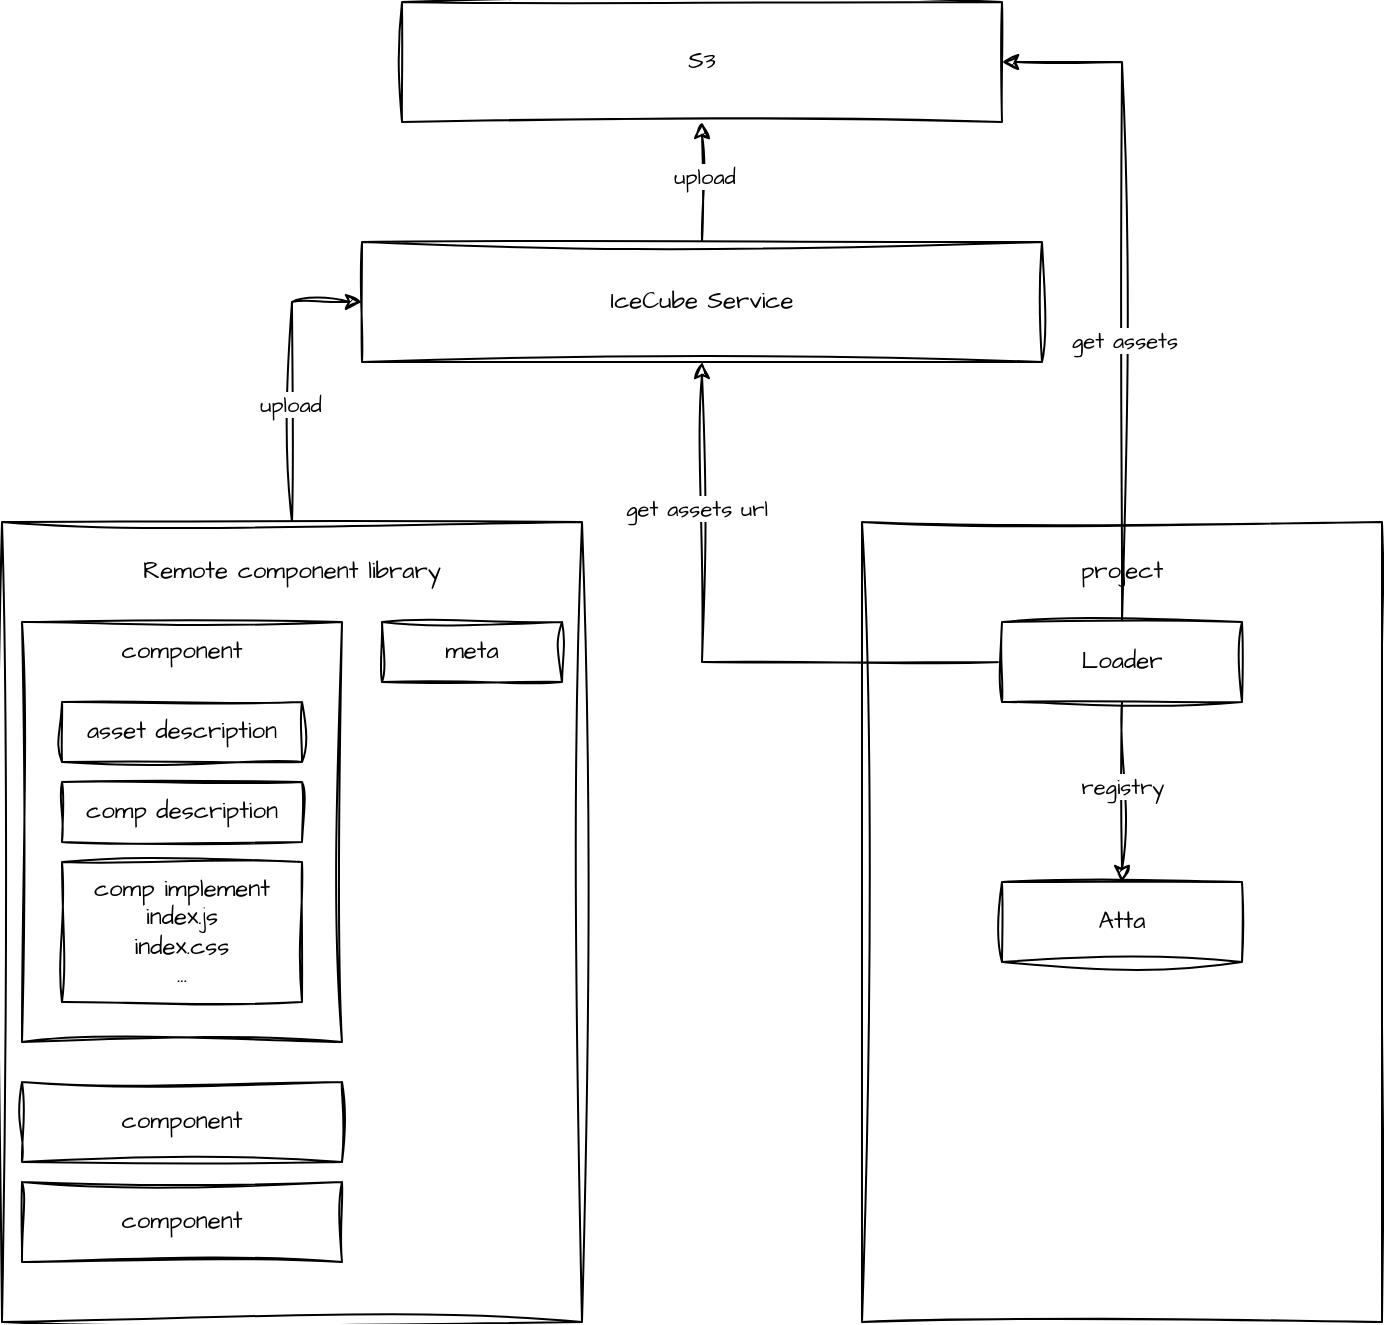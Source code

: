 <mxfile version="24.9.0">
  <diagram name="Page-1" id="J0hdj6ukf3jjAi3azCU3">
    <mxGraphModel dx="1247" dy="1791" grid="1" gridSize="10" guides="1" tooltips="1" connect="1" arrows="1" fold="1" page="1" pageScale="1" pageWidth="850" pageHeight="1100" math="0" shadow="0">
      <root>
        <mxCell id="0" />
        <mxCell id="1" parent="0" />
        <mxCell id="zLMp3TuHjO88EhBGH5qJ-19" style="edgeStyle=orthogonalEdgeStyle;rounded=0;sketch=1;hachureGap=4;jiggle=2;curveFitting=1;orthogonalLoop=1;jettySize=auto;html=1;exitX=0.5;exitY=0;exitDx=0;exitDy=0;entryX=0;entryY=0.5;entryDx=0;entryDy=0;fontFamily=Architects Daughter;fontSource=https%3A%2F%2Ffonts.googleapis.com%2Fcss%3Ffamily%3DArchitects%2BDaughter;" edge="1" parent="1" source="zLMp3TuHjO88EhBGH5qJ-1" target="zLMp3TuHjO88EhBGH5qJ-4">
          <mxGeometry relative="1" as="geometry" />
        </mxCell>
        <mxCell id="zLMp3TuHjO88EhBGH5qJ-20" value="upload" style="edgeLabel;html=1;align=center;verticalAlign=middle;resizable=0;points=[];sketch=1;hachureGap=4;jiggle=2;curveFitting=1;fontFamily=Architects Daughter;fontSource=https%3A%2F%2Ffonts.googleapis.com%2Fcss%3Ffamily%3DArchitects%2BDaughter;" vertex="1" connectable="0" parent="zLMp3TuHjO88EhBGH5qJ-19">
          <mxGeometry x="-0.186" y="1" relative="1" as="geometry">
            <mxPoint as="offset" />
          </mxGeometry>
        </mxCell>
        <mxCell id="zLMp3TuHjO88EhBGH5qJ-1" value="" style="rounded=0;whiteSpace=wrap;html=1;sketch=1;hachureGap=4;jiggle=2;curveFitting=1;fontFamily=Architects Daughter;fontSource=https%3A%2F%2Ffonts.googleapis.com%2Fcss%3Ffamily%3DArchitects%2BDaughter;" vertex="1" parent="1">
          <mxGeometry x="140" y="210" width="290" height="400" as="geometry" />
        </mxCell>
        <mxCell id="zLMp3TuHjO88EhBGH5qJ-2" value="Remote component library" style="text;html=1;align=center;verticalAlign=middle;whiteSpace=wrap;rounded=0;fontFamily=Architects Daughter;fontSource=https%3A%2F%2Ffonts.googleapis.com%2Fcss%3Ffamily%3DArchitects%2BDaughter;" vertex="1" parent="1">
          <mxGeometry x="180" y="220" width="210" height="30" as="geometry" />
        </mxCell>
        <mxCell id="zLMp3TuHjO88EhBGH5qJ-3" value="" style="rounded=0;whiteSpace=wrap;html=1;sketch=1;hachureGap=4;jiggle=2;curveFitting=1;fontFamily=Architects Daughter;fontSource=https%3A%2F%2Ffonts.googleapis.com%2Fcss%3Ffamily%3DArchitects%2BDaughter;" vertex="1" parent="1">
          <mxGeometry x="150" y="260" width="160" height="210" as="geometry" />
        </mxCell>
        <mxCell id="zLMp3TuHjO88EhBGH5qJ-21" style="edgeStyle=orthogonalEdgeStyle;rounded=0;sketch=1;hachureGap=4;jiggle=2;curveFitting=1;orthogonalLoop=1;jettySize=auto;html=1;entryX=0.5;entryY=1;entryDx=0;entryDy=0;fontFamily=Architects Daughter;fontSource=https%3A%2F%2Ffonts.googleapis.com%2Fcss%3Ffamily%3DArchitects%2BDaughter;" edge="1" parent="1" source="zLMp3TuHjO88EhBGH5qJ-4" target="zLMp3TuHjO88EhBGH5qJ-5">
          <mxGeometry relative="1" as="geometry" />
        </mxCell>
        <mxCell id="zLMp3TuHjO88EhBGH5qJ-23" value="upload" style="edgeLabel;html=1;align=center;verticalAlign=middle;resizable=0;points=[];sketch=1;hachureGap=4;jiggle=2;curveFitting=1;fontFamily=Architects Daughter;fontSource=https%3A%2F%2Ffonts.googleapis.com%2Fcss%3Ffamily%3DArchitects%2BDaughter;" vertex="1" connectable="0" parent="zLMp3TuHjO88EhBGH5qJ-21">
          <mxGeometry x="0.113" y="-1" relative="1" as="geometry">
            <mxPoint as="offset" />
          </mxGeometry>
        </mxCell>
        <mxCell id="zLMp3TuHjO88EhBGH5qJ-4" value="IceCube Service" style="rounded=0;whiteSpace=wrap;html=1;sketch=1;hachureGap=4;jiggle=2;curveFitting=1;fontFamily=Architects Daughter;fontSource=https%3A%2F%2Ffonts.googleapis.com%2Fcss%3Ffamily%3DArchitects%2BDaughter;" vertex="1" parent="1">
          <mxGeometry x="320" y="70" width="340" height="60" as="geometry" />
        </mxCell>
        <mxCell id="zLMp3TuHjO88EhBGH5qJ-5" value="S3" style="rounded=0;whiteSpace=wrap;html=1;sketch=1;hachureGap=4;jiggle=2;curveFitting=1;fontFamily=Architects Daughter;fontSource=https%3A%2F%2Ffonts.googleapis.com%2Fcss%3Ffamily%3DArchitects%2BDaughter;" vertex="1" parent="1">
          <mxGeometry x="340" y="-50" width="300" height="60" as="geometry" />
        </mxCell>
        <mxCell id="zLMp3TuHjO88EhBGH5qJ-6" value="" style="rounded=0;whiteSpace=wrap;html=1;sketch=1;hachureGap=4;jiggle=2;curveFitting=1;fontFamily=Architects Daughter;fontSource=https%3A%2F%2Ffonts.googleapis.com%2Fcss%3Ffamily%3DArchitects%2BDaughter;" vertex="1" parent="1">
          <mxGeometry x="570" y="210" width="260" height="400" as="geometry" />
        </mxCell>
        <mxCell id="zLMp3TuHjO88EhBGH5qJ-7" value="project" style="text;html=1;align=center;verticalAlign=middle;whiteSpace=wrap;rounded=0;fontFamily=Architects Daughter;fontSource=https%3A%2F%2Ffonts.googleapis.com%2Fcss%3Ffamily%3DArchitects%2BDaughter;" vertex="1" parent="1">
          <mxGeometry x="670" y="220" width="60" height="30" as="geometry" />
        </mxCell>
        <mxCell id="zLMp3TuHjO88EhBGH5qJ-24" style="edgeStyle=orthogonalEdgeStyle;rounded=0;sketch=1;hachureGap=4;jiggle=2;curveFitting=1;orthogonalLoop=1;jettySize=auto;html=1;fontFamily=Architects Daughter;fontSource=https%3A%2F%2Ffonts.googleapis.com%2Fcss%3Ffamily%3DArchitects%2BDaughter;exitX=0;exitY=0.5;exitDx=0;exitDy=0;" edge="1" parent="1" source="zLMp3TuHjO88EhBGH5qJ-8">
          <mxGeometry relative="1" as="geometry">
            <mxPoint x="490.0" y="130" as="targetPoint" />
            <mxPoint x="620" y="280" as="sourcePoint" />
            <Array as="points">
              <mxPoint x="490" y="280" />
            </Array>
          </mxGeometry>
        </mxCell>
        <mxCell id="zLMp3TuHjO88EhBGH5qJ-30" value="get assets url" style="edgeLabel;html=1;align=center;verticalAlign=middle;resizable=0;points=[];sketch=1;hachureGap=4;jiggle=2;curveFitting=1;fontFamily=Architects Daughter;fontSource=https%3A%2F%2Ffonts.googleapis.com%2Fcss%3Ffamily%3DArchitects%2BDaughter;" vertex="1" connectable="0" parent="zLMp3TuHjO88EhBGH5qJ-24">
          <mxGeometry x="0.514" y="3" relative="1" as="geometry">
            <mxPoint as="offset" />
          </mxGeometry>
        </mxCell>
        <mxCell id="zLMp3TuHjO88EhBGH5qJ-26" value="" style="edgeStyle=orthogonalEdgeStyle;rounded=0;sketch=1;hachureGap=4;jiggle=2;curveFitting=1;orthogonalLoop=1;jettySize=auto;html=1;fontFamily=Architects Daughter;fontSource=https%3A%2F%2Ffonts.googleapis.com%2Fcss%3Ffamily%3DArchitects%2BDaughter;" edge="1" parent="1" source="zLMp3TuHjO88EhBGH5qJ-8" target="zLMp3TuHjO88EhBGH5qJ-25">
          <mxGeometry relative="1" as="geometry" />
        </mxCell>
        <mxCell id="zLMp3TuHjO88EhBGH5qJ-31" value="registry" style="edgeLabel;html=1;align=center;verticalAlign=middle;resizable=0;points=[];sketch=1;hachureGap=4;jiggle=2;curveFitting=1;fontFamily=Architects Daughter;fontSource=https%3A%2F%2Ffonts.googleapis.com%2Fcss%3Ffamily%3DArchitects%2BDaughter;" vertex="1" connectable="0" parent="zLMp3TuHjO88EhBGH5qJ-26">
          <mxGeometry x="-0.071" relative="1" as="geometry">
            <mxPoint as="offset" />
          </mxGeometry>
        </mxCell>
        <mxCell id="zLMp3TuHjO88EhBGH5qJ-28" style="edgeStyle=orthogonalEdgeStyle;rounded=0;sketch=1;hachureGap=4;jiggle=2;curveFitting=1;orthogonalLoop=1;jettySize=auto;html=1;entryX=1;entryY=0.5;entryDx=0;entryDy=0;fontFamily=Architects Daughter;fontSource=https%3A%2F%2Ffonts.googleapis.com%2Fcss%3Ffamily%3DArchitects%2BDaughter;" edge="1" parent="1" source="zLMp3TuHjO88EhBGH5qJ-8" target="zLMp3TuHjO88EhBGH5qJ-5">
          <mxGeometry relative="1" as="geometry" />
        </mxCell>
        <mxCell id="zLMp3TuHjO88EhBGH5qJ-29" value="get assets" style="edgeLabel;html=1;align=center;verticalAlign=middle;resizable=0;points=[];sketch=1;hachureGap=4;jiggle=2;curveFitting=1;fontFamily=Architects Daughter;fontSource=https%3A%2F%2Ffonts.googleapis.com%2Fcss%3Ffamily%3DArchitects%2BDaughter;" vertex="1" connectable="0" parent="zLMp3TuHjO88EhBGH5qJ-28">
          <mxGeometry x="-0.168" y="-1" relative="1" as="geometry">
            <mxPoint as="offset" />
          </mxGeometry>
        </mxCell>
        <mxCell id="zLMp3TuHjO88EhBGH5qJ-8" value="Loader" style="rounded=0;whiteSpace=wrap;html=1;sketch=1;hachureGap=4;jiggle=2;curveFitting=1;fontFamily=Architects Daughter;fontSource=https%3A%2F%2Ffonts.googleapis.com%2Fcss%3Ffamily%3DArchitects%2BDaughter;" vertex="1" parent="1">
          <mxGeometry x="640" y="260" width="120" height="40" as="geometry" />
        </mxCell>
        <mxCell id="zLMp3TuHjO88EhBGH5qJ-10" value="component" style="text;html=1;align=center;verticalAlign=middle;whiteSpace=wrap;rounded=0;fontFamily=Architects Daughter;fontSource=https%3A%2F%2Ffonts.googleapis.com%2Fcss%3Ffamily%3DArchitects%2BDaughter;" vertex="1" parent="1">
          <mxGeometry x="200" y="260" width="60" height="30" as="geometry" />
        </mxCell>
        <mxCell id="zLMp3TuHjO88EhBGH5qJ-11" value="asset description" style="rounded=0;whiteSpace=wrap;html=1;sketch=1;hachureGap=4;jiggle=2;curveFitting=1;fontFamily=Architects Daughter;fontSource=https%3A%2F%2Ffonts.googleapis.com%2Fcss%3Ffamily%3DArchitects%2BDaughter;" vertex="1" parent="1">
          <mxGeometry x="170" y="300" width="120" height="30" as="geometry" />
        </mxCell>
        <mxCell id="zLMp3TuHjO88EhBGH5qJ-12" value="comp description" style="rounded=0;whiteSpace=wrap;html=1;sketch=1;hachureGap=4;jiggle=2;curveFitting=1;fontFamily=Architects Daughter;fontSource=https%3A%2F%2Ffonts.googleapis.com%2Fcss%3Ffamily%3DArchitects%2BDaughter;" vertex="1" parent="1">
          <mxGeometry x="170" y="340" width="120" height="30" as="geometry" />
        </mxCell>
        <mxCell id="zLMp3TuHjO88EhBGH5qJ-13" value="comp implement&lt;div&gt;index.js&lt;/div&gt;&lt;div&gt;index.css&lt;/div&gt;&lt;div&gt;...&lt;/div&gt;" style="rounded=0;whiteSpace=wrap;html=1;sketch=1;hachureGap=4;jiggle=2;curveFitting=1;fontFamily=Architects Daughter;fontSource=https%3A%2F%2Ffonts.googleapis.com%2Fcss%3Ffamily%3DArchitects%2BDaughter;" vertex="1" parent="1">
          <mxGeometry x="170" y="380" width="120" height="70" as="geometry" />
        </mxCell>
        <mxCell id="zLMp3TuHjO88EhBGH5qJ-17" value="component" style="rounded=0;whiteSpace=wrap;html=1;sketch=1;hachureGap=4;jiggle=2;curveFitting=1;fontFamily=Architects Daughter;fontSource=https%3A%2F%2Ffonts.googleapis.com%2Fcss%3Ffamily%3DArchitects%2BDaughter;" vertex="1" parent="1">
          <mxGeometry x="150" y="490" width="160" height="40" as="geometry" />
        </mxCell>
        <mxCell id="zLMp3TuHjO88EhBGH5qJ-18" value="component" style="rounded=0;whiteSpace=wrap;html=1;sketch=1;hachureGap=4;jiggle=2;curveFitting=1;fontFamily=Architects Daughter;fontSource=https%3A%2F%2Ffonts.googleapis.com%2Fcss%3Ffamily%3DArchitects%2BDaughter;" vertex="1" parent="1">
          <mxGeometry x="150" y="540" width="160" height="40" as="geometry" />
        </mxCell>
        <mxCell id="zLMp3TuHjO88EhBGH5qJ-25" value="Atta" style="rounded=0;whiteSpace=wrap;html=1;sketch=1;hachureGap=4;jiggle=2;curveFitting=1;fontFamily=Architects Daughter;fontSource=https%3A%2F%2Ffonts.googleapis.com%2Fcss%3Ffamily%3DArchitects%2BDaughter;" vertex="1" parent="1">
          <mxGeometry x="640" y="390" width="120" height="40" as="geometry" />
        </mxCell>
        <mxCell id="zLMp3TuHjO88EhBGH5qJ-32" value="meta" style="rounded=0;whiteSpace=wrap;html=1;sketch=1;hachureGap=4;jiggle=2;curveFitting=1;fontFamily=Architects Daughter;fontSource=https%3A%2F%2Ffonts.googleapis.com%2Fcss%3Ffamily%3DArchitects%2BDaughter;" vertex="1" parent="1">
          <mxGeometry x="330" y="260" width="90" height="30" as="geometry" />
        </mxCell>
      </root>
    </mxGraphModel>
  </diagram>
</mxfile>
